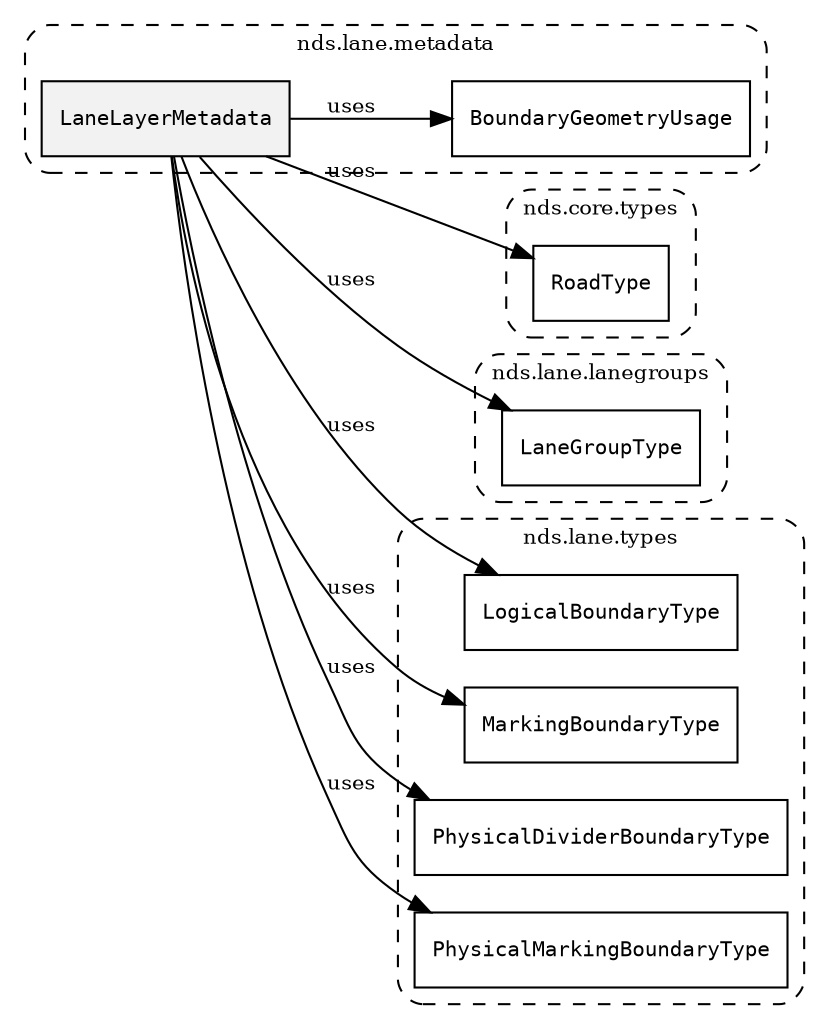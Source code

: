 /**
 * This dot file creates symbol collaboration diagram for LaneLayerMetadata.
 */
digraph ZSERIO
{
    node [shape=box, fontsize=10];
    rankdir="LR";
    fontsize=10;
    tooltip="LaneLayerMetadata collaboration diagram";

    subgraph "cluster_nds.lane.metadata"
    {
        style="dashed, rounded";
        label="nds.lane.metadata";
        tooltip="Package nds.lane.metadata";
        href="../../../content/packages/nds.lane.metadata.html#Package-nds-lane-metadata";
        target="_parent";

        "LaneLayerMetadata" [style="filled", fillcolor="#0000000D", target="_parent", label=<<font face="monospace"><table align="center" border="0" cellspacing="0" cellpadding="0"><tr><td href="../../../content/packages/nds.lane.metadata.html#Structure-LaneLayerMetadata" title="Structure defined in nds.lane.metadata">LaneLayerMetadata</td></tr></table></font>>];
        "BoundaryGeometryUsage" [target="_parent", label=<<font face="monospace"><table align="center" border="0" cellspacing="0" cellpadding="0"><tr><td href="../../../content/packages/nds.lane.metadata.html#Bitmask-BoundaryGeometryUsage" title="Bitmask defined in nds.lane.metadata">BoundaryGeometryUsage</td></tr></table></font>>];
    }

    subgraph "cluster_nds.core.types"
    {
        style="dashed, rounded";
        label="nds.core.types";
        tooltip="Package nds.core.types";
        href="../../../content/packages/nds.core.types.html#Package-nds-core-types";
        target="_parent";

        "RoadType" [target="_parent", label=<<font face="monospace"><table align="center" border="0" cellspacing="0" cellpadding="0"><tr><td href="../../../content/packages/nds.core.types.html#Structure-RoadType" title="Structure defined in nds.core.types">RoadType</td></tr></table></font>>];
    }

    subgraph "cluster_nds.lane.lanegroups"
    {
        style="dashed, rounded";
        label="nds.lane.lanegroups";
        tooltip="Package nds.lane.lanegroups";
        href="../../../content/packages/nds.lane.lanegroups.html#Package-nds-lane-lanegroups";
        target="_parent";

        "LaneGroupType" [target="_parent", label=<<font face="monospace"><table align="center" border="0" cellspacing="0" cellpadding="0"><tr><td href="../../../content/packages/nds.lane.lanegroups.html#Enum-LaneGroupType" title="Enum defined in nds.lane.lanegroups">LaneGroupType</td></tr></table></font>>];
    }

    subgraph "cluster_nds.lane.types"
    {
        style="dashed, rounded";
        label="nds.lane.types";
        tooltip="Package nds.lane.types";
        href="../../../content/packages/nds.lane.types.html#Package-nds-lane-types";
        target="_parent";

        "LogicalBoundaryType" [target="_parent", label=<<font face="monospace"><table align="center" border="0" cellspacing="0" cellpadding="0"><tr><td href="../../../content/packages/nds.lane.types.html#Enum-LogicalBoundaryType" title="Enum defined in nds.lane.types">LogicalBoundaryType</td></tr></table></font>>];
        "MarkingBoundaryType" [target="_parent", label=<<font face="monospace"><table align="center" border="0" cellspacing="0" cellpadding="0"><tr><td href="../../../content/packages/nds.lane.types.html#Enum-MarkingBoundaryType" title="Enum defined in nds.lane.types">MarkingBoundaryType</td></tr></table></font>>];
        "PhysicalDividerBoundaryType" [target="_parent", label=<<font face="monospace"><table align="center" border="0" cellspacing="0" cellpadding="0"><tr><td href="../../../content/packages/nds.lane.types.html#Enum-PhysicalDividerBoundaryType" title="Enum defined in nds.lane.types">PhysicalDividerBoundaryType</td></tr></table></font>>];
        "PhysicalMarkingBoundaryType" [target="_parent", label=<<font face="monospace"><table align="center" border="0" cellspacing="0" cellpadding="0"><tr><td href="../../../content/packages/nds.lane.types.html#Enum-PhysicalMarkingBoundaryType" title="Enum defined in nds.lane.types">PhysicalMarkingBoundaryType</td></tr></table></font>>];
    }

    "LaneLayerMetadata" -> "RoadType" [label="uses", fontsize=10];
    "LaneLayerMetadata" -> "LaneGroupType" [label="uses", fontsize=10];
    "LaneLayerMetadata" -> "LogicalBoundaryType" [label="uses", fontsize=10];
    "LaneLayerMetadata" -> "MarkingBoundaryType" [label="uses", fontsize=10];
    "LaneLayerMetadata" -> "PhysicalDividerBoundaryType" [label="uses", fontsize=10];
    "LaneLayerMetadata" -> "PhysicalMarkingBoundaryType" [label="uses", fontsize=10];
    "LaneLayerMetadata" -> "BoundaryGeometryUsage" [label="uses", fontsize=10];
}
